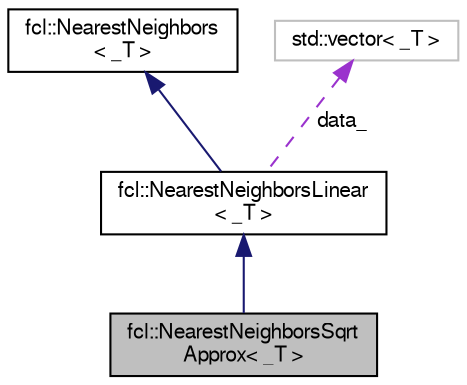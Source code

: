 digraph "fcl::NearestNeighborsSqrtApprox&lt; _T &gt;"
{
  edge [fontname="FreeSans",fontsize="10",labelfontname="FreeSans",labelfontsize="10"];
  node [fontname="FreeSans",fontsize="10",shape=record];
  Node1 [label="fcl::NearestNeighborsSqrt\lApprox\< _T \>",height=0.2,width=0.4,color="black", fillcolor="grey75", style="filled" fontcolor="black"];
  Node2 -> Node1 [dir="back",color="midnightblue",fontsize="10",style="solid",fontname="FreeSans"];
  Node2 [label="fcl::NearestNeighborsLinear\l\< _T \>",height=0.2,width=0.4,color="black", fillcolor="white", style="filled",URL="$a00128.html",tooltip="A nearest neighbors datastructure that uses linear search. "];
  Node3 -> Node2 [dir="back",color="midnightblue",fontsize="10",style="solid",fontname="FreeSans"];
  Node3 [label="fcl::NearestNeighbors\l\< _T \>",height=0.2,width=0.4,color="black", fillcolor="white", style="filled",URL="$a00126.html",tooltip="Abstract representation of a container that can perform nearest neighbors queries. "];
  Node4 -> Node2 [dir="back",color="darkorchid3",fontsize="10",style="dashed",label=" data_" ,fontname="FreeSans"];
  Node4 [label="std::vector\< _T \>",height=0.2,width=0.4,color="grey75", fillcolor="white", style="filled"];
}
